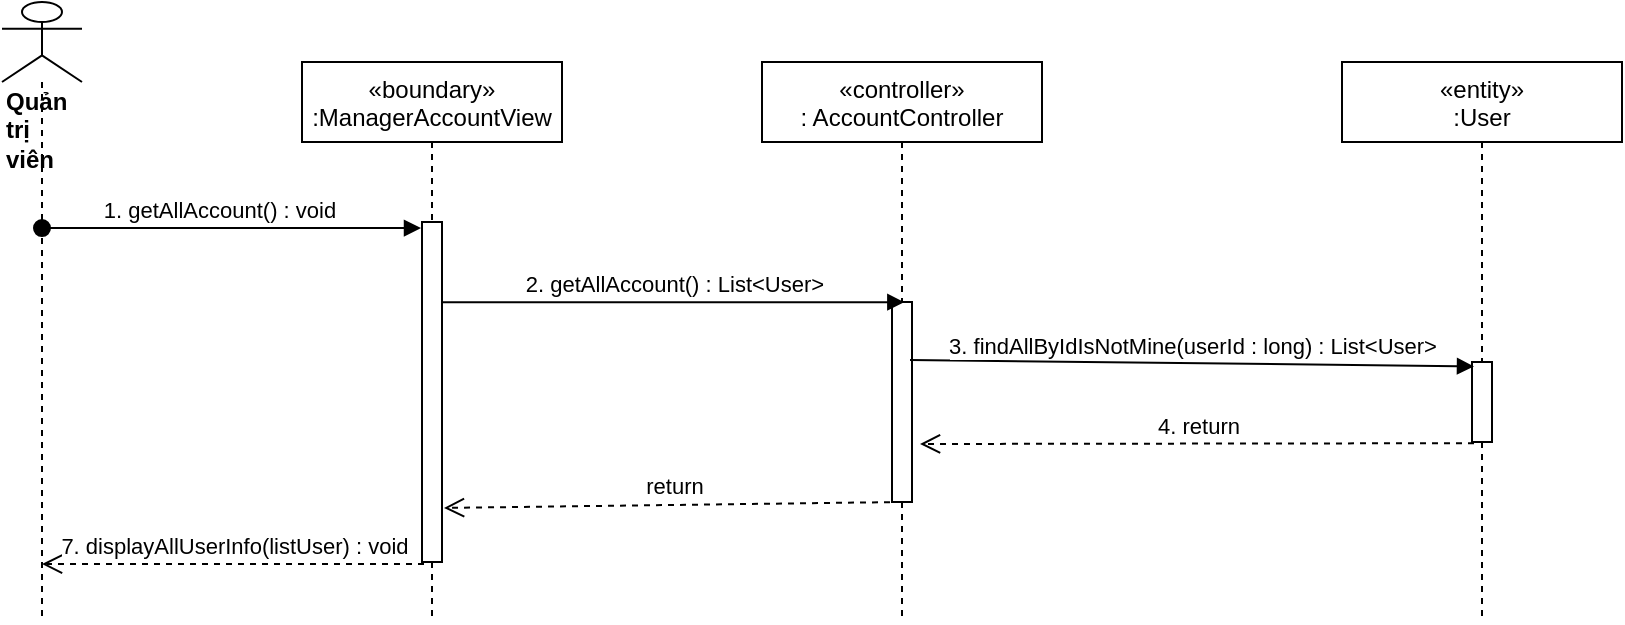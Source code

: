 <mxfile version="14.7.1" type="device"><diagram id="kgpKYQtTHZ0yAKxKKP6v" name="Page-1"><mxGraphModel dx="1108" dy="425" grid="1" gridSize="10" guides="1" tooltips="1" connect="1" arrows="1" fold="1" page="1" pageScale="1" pageWidth="850" pageHeight="1100" math="0" shadow="0"><root><mxCell id="0"/><mxCell id="1" parent="0"/><mxCell id="X7Sqqw-jI27X8xpSThfW-1" value="«boundary»&#10;:ManagerAccountView" style="shape=umlLifeline;perimeter=lifelinePerimeter;container=1;collapsible=0;recursiveResize=0;rounded=0;shadow=0;strokeWidth=1;" parent="1" vertex="1"><mxGeometry x="220" y="80" width="130" height="280" as="geometry"/></mxCell><mxCell id="X7Sqqw-jI27X8xpSThfW-2" value="" style="points=[];perimeter=orthogonalPerimeter;rounded=0;shadow=0;strokeWidth=1;" parent="X7Sqqw-jI27X8xpSThfW-1" vertex="1"><mxGeometry x="60" y="80" width="10" height="170" as="geometry"/></mxCell><mxCell id="X7Sqqw-jI27X8xpSThfW-3" value="«controller»&#10;: AccountController" style="shape=umlLifeline;perimeter=lifelinePerimeter;container=1;collapsible=0;recursiveResize=0;rounded=0;shadow=0;strokeWidth=1;" parent="1" vertex="1"><mxGeometry x="450" y="80" width="140" height="280" as="geometry"/></mxCell><mxCell id="X7Sqqw-jI27X8xpSThfW-4" value="" style="points=[];perimeter=orthogonalPerimeter;rounded=0;shadow=0;strokeWidth=1;" parent="X7Sqqw-jI27X8xpSThfW-3" vertex="1"><mxGeometry x="65" y="120" width="10" height="100" as="geometry"/></mxCell><mxCell id="X7Sqqw-jI27X8xpSThfW-5" value="&lt;div&gt;&lt;b&gt;Quản trị viên&lt;/b&gt;&lt;/div&gt;" style="shape=umlLifeline;participant=umlActor;perimeter=lifelinePerimeter;whiteSpace=wrap;html=1;container=1;collapsible=0;recursiveResize=0;verticalAlign=top;spacingTop=36;outlineConnect=0;align=left;size=40;" parent="1" vertex="1"><mxGeometry x="70" y="50" width="40" height="310" as="geometry"/></mxCell><mxCell id="X7Sqqw-jI27X8xpSThfW-6" value="1. getAllAccount() : void" style="verticalAlign=bottom;startArrow=oval;endArrow=block;startSize=8;shadow=0;strokeWidth=1;entryX=-0.05;entryY=0.018;entryDx=0;entryDy=0;entryPerimeter=0;" parent="1" source="X7Sqqw-jI27X8xpSThfW-5" target="X7Sqqw-jI27X8xpSThfW-2" edge="1"><mxGeometry x="-0.06" relative="1" as="geometry"><mxPoint x="100" y="170" as="sourcePoint"/><mxPoint as="offset"/></mxGeometry></mxCell><mxCell id="X7Sqqw-jI27X8xpSThfW-9" value="2. getAllAccount() : List&amp;lt;User&amp;gt;" style="html=1;verticalAlign=bottom;endArrow=block;entryX=0.617;entryY=0.001;entryDx=0;entryDy=0;entryPerimeter=0;" parent="1" source="X7Sqqw-jI27X8xpSThfW-2" target="X7Sqqw-jI27X8xpSThfW-4" edge="1"><mxGeometry width="80" relative="1" as="geometry"><mxPoint x="320" y="248" as="sourcePoint"/><mxPoint x="500" y="210" as="targetPoint"/></mxGeometry></mxCell><mxCell id="X7Sqqw-jI27X8xpSThfW-15" value="«entity»&#10;:User" style="shape=umlLifeline;perimeter=lifelinePerimeter;container=1;collapsible=0;recursiveResize=0;rounded=0;shadow=0;strokeWidth=1;" parent="1" vertex="1"><mxGeometry x="740" y="80" width="140" height="280" as="geometry"/></mxCell><mxCell id="X7Sqqw-jI27X8xpSThfW-16" value="" style="points=[];perimeter=orthogonalPerimeter;rounded=0;shadow=0;strokeWidth=1;" parent="X7Sqqw-jI27X8xpSThfW-15" vertex="1"><mxGeometry x="65" y="150" width="10" height="40" as="geometry"/></mxCell><mxCell id="X7Sqqw-jI27X8xpSThfW-17" value="3. findAllByIdIsNotMine(userId : long) : List&amp;lt;User&amp;gt;" style="html=1;verticalAlign=bottom;endArrow=block;entryX=0.1;entryY=0.055;entryDx=0;entryDy=0;entryPerimeter=0;exitX=0.9;exitY=0.29;exitDx=0;exitDy=0;exitPerimeter=0;" parent="1" source="X7Sqqw-jI27X8xpSThfW-4" target="X7Sqqw-jI27X8xpSThfW-16" edge="1"><mxGeometry width="80" relative="1" as="geometry"><mxPoint x="540" y="232" as="sourcePoint"/><mxPoint x="1010" y="239" as="targetPoint"/></mxGeometry></mxCell><mxCell id="X7Sqqw-jI27X8xpSThfW-18" value="4. return" style="html=1;verticalAlign=bottom;endArrow=open;dashed=1;endSize=8;exitX=0.1;exitY=1.015;exitDx=0;exitDy=0;exitPerimeter=0;entryX=1.4;entryY=0.71;entryDx=0;entryDy=0;entryPerimeter=0;" parent="1" source="X7Sqqw-jI27X8xpSThfW-16" target="X7Sqqw-jI27X8xpSThfW-4" edge="1"><mxGeometry relative="1" as="geometry"><mxPoint x="790" y="300" as="sourcePoint"/><mxPoint x="714.4" y="279.04" as="targetPoint"/></mxGeometry></mxCell><mxCell id="GqEjmrmYxctmqWXAhQRR-1" value="&lt;span style=&quot;color: rgb(0 , 0 , 0) ; font-family: &amp;#34;helvetica&amp;#34; ; font-size: 11px ; font-style: normal ; font-weight: 400 ; letter-spacing: normal ; text-align: center ; text-indent: 0px ; text-transform: none ; word-spacing: 0px ; background-color: rgb(255 , 255 , 255) ; display: inline ; float: none&quot;&gt;7. displayAllUserInfo(listUser) : void&lt;/span&gt;" style="html=1;verticalAlign=bottom;endArrow=open;dashed=1;endSize=8;exitX=0.1;exitY=1.006;exitDx=0;exitDy=0;exitPerimeter=0;" parent="1" source="X7Sqqw-jI27X8xpSThfW-2" target="X7Sqqw-jI27X8xpSThfW-5" edge="1"><mxGeometry relative="1" as="geometry"><mxPoint x="600" y="250" as="sourcePoint"/><mxPoint x="520" y="250" as="targetPoint"/></mxGeometry></mxCell><mxCell id="GqEjmrmYxctmqWXAhQRR-2" value="return" style="html=1;verticalAlign=bottom;endArrow=open;dashed=1;endSize=8;entryX=1.1;entryY=0.841;entryDx=0;entryDy=0;entryPerimeter=0;exitX=0.5;exitY=1;exitDx=0;exitDy=0;exitPerimeter=0;" parent="1" source="X7Sqqw-jI27X8xpSThfW-4" target="X7Sqqw-jI27X8xpSThfW-2" edge="1"><mxGeometry relative="1" as="geometry"><mxPoint x="600" y="290" as="sourcePoint"/><mxPoint x="520" y="290" as="targetPoint"/></mxGeometry></mxCell></root></mxGraphModel></diagram></mxfile>